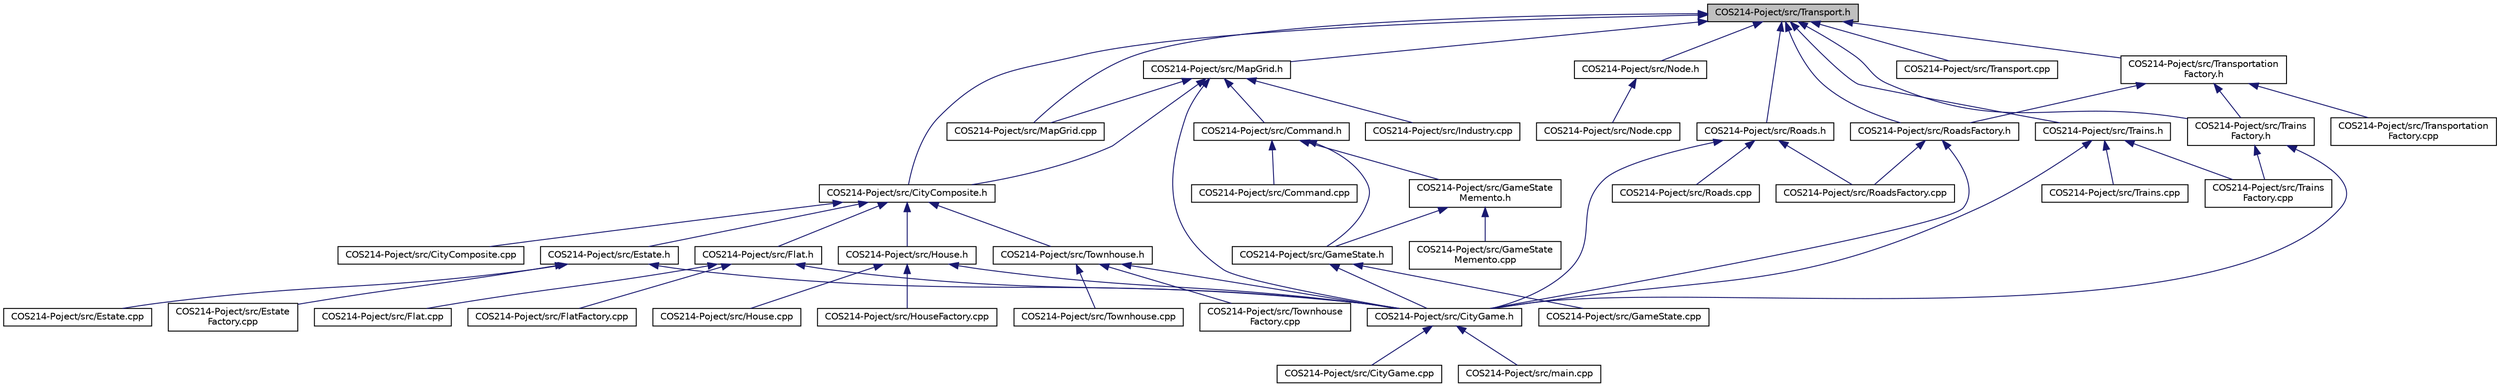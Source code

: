 digraph "COS214-Poject/src/Transport.h"
{
 // LATEX_PDF_SIZE
  edge [fontname="Helvetica",fontsize="10",labelfontname="Helvetica",labelfontsize="10"];
  node [fontname="Helvetica",fontsize="10",shape=record];
  Node1 [label="COS214-Poject/src/Transport.h",height=0.2,width=0.4,color="black", fillcolor="grey75", style="filled", fontcolor="black",tooltip=" "];
  Node1 -> Node2 [dir="back",color="midnightblue",fontsize="10",style="solid"];
  Node2 [label="COS214-Poject/src/CityComposite.h",height=0.2,width=0.4,color="black", fillcolor="white", style="filled",URL="$CityComposite_8h.html",tooltip="Defines the CityComposite class, which represents a composite structure containing multiple city zone..."];
  Node2 -> Node3 [dir="back",color="midnightblue",fontsize="10",style="solid"];
  Node3 [label="COS214-Poject/src/CityComposite.cpp",height=0.2,width=0.4,color="black", fillcolor="white", style="filled",URL="$CityComposite_8cpp.html",tooltip="Implementation of the CityComposite class, which manages zones, happiness, and tax adjustments for th..."];
  Node2 -> Node4 [dir="back",color="midnightblue",fontsize="10",style="solid"];
  Node4 [label="COS214-Poject/src/Estate.h",height=0.2,width=0.4,color="black", fillcolor="white", style="filled",URL="$Estate_8h.html",tooltip=" "];
  Node4 -> Node5 [dir="back",color="midnightblue",fontsize="10",style="solid"];
  Node5 [label="COS214-Poject/src/CityGame.h",height=0.2,width=0.4,color="black", fillcolor="white", style="filled",URL="$CityGame_8h.html",tooltip=" "];
  Node5 -> Node6 [dir="back",color="midnightblue",fontsize="10",style="solid"];
  Node6 [label="COS214-Poject/src/CityGame.cpp",height=0.2,width=0.4,color="black", fillcolor="white", style="filled",URL="$CityGame_8cpp.html",tooltip=" "];
  Node5 -> Node7 [dir="back",color="midnightblue",fontsize="10",style="solid"];
  Node7 [label="COS214-Poject/src/main.cpp",height=0.2,width=0.4,color="black", fillcolor="white", style="filled",URL="$main_8cpp.html",tooltip=" "];
  Node4 -> Node8 [dir="back",color="midnightblue",fontsize="10",style="solid"];
  Node8 [label="COS214-Poject/src/Estate.cpp",height=0.2,width=0.4,color="black", fillcolor="white", style="filled",URL="$Estate_8cpp.html",tooltip=" "];
  Node4 -> Node9 [dir="back",color="midnightblue",fontsize="10",style="solid"];
  Node9 [label="COS214-Poject/src/Estate\lFactory.cpp",height=0.2,width=0.4,color="black", fillcolor="white", style="filled",URL="$EstateFactory_8cpp.html",tooltip=" "];
  Node2 -> Node10 [dir="back",color="midnightblue",fontsize="10",style="solid"];
  Node10 [label="COS214-Poject/src/Flat.h",height=0.2,width=0.4,color="black", fillcolor="white", style="filled",URL="$Flat_8h.html",tooltip=" "];
  Node10 -> Node5 [dir="back",color="midnightblue",fontsize="10",style="solid"];
  Node10 -> Node11 [dir="back",color="midnightblue",fontsize="10",style="solid"];
  Node11 [label="COS214-Poject/src/Flat.cpp",height=0.2,width=0.4,color="black", fillcolor="white", style="filled",URL="$Flat_8cpp.html",tooltip=" "];
  Node10 -> Node12 [dir="back",color="midnightblue",fontsize="10",style="solid"];
  Node12 [label="COS214-Poject/src/FlatFactory.cpp",height=0.2,width=0.4,color="black", fillcolor="white", style="filled",URL="$FlatFactory_8cpp.html",tooltip=" "];
  Node2 -> Node13 [dir="back",color="midnightblue",fontsize="10",style="solid"];
  Node13 [label="COS214-Poject/src/House.h",height=0.2,width=0.4,color="black", fillcolor="white", style="filled",URL="$House_8h.html",tooltip="Header file for the House class, representing a residential building."];
  Node13 -> Node5 [dir="back",color="midnightblue",fontsize="10",style="solid"];
  Node13 -> Node14 [dir="back",color="midnightblue",fontsize="10",style="solid"];
  Node14 [label="COS214-Poject/src/House.cpp",height=0.2,width=0.4,color="black", fillcolor="white", style="filled",URL="$House_8cpp.html",tooltip=" "];
  Node13 -> Node15 [dir="back",color="midnightblue",fontsize="10",style="solid"];
  Node15 [label="COS214-Poject/src/HouseFactory.cpp",height=0.2,width=0.4,color="black", fillcolor="white", style="filled",URL="$HouseFactory_8cpp.html",tooltip=" "];
  Node2 -> Node16 [dir="back",color="midnightblue",fontsize="10",style="solid"];
  Node16 [label="COS214-Poject/src/Townhouse.h",height=0.2,width=0.4,color="black", fillcolor="white", style="filled",URL="$Townhouse_8h.html",tooltip=" "];
  Node16 -> Node5 [dir="back",color="midnightblue",fontsize="10",style="solid"];
  Node16 -> Node17 [dir="back",color="midnightblue",fontsize="10",style="solid"];
  Node17 [label="COS214-Poject/src/Townhouse.cpp",height=0.2,width=0.4,color="black", fillcolor="white", style="filled",URL="$Townhouse_8cpp.html",tooltip=" "];
  Node16 -> Node18 [dir="back",color="midnightblue",fontsize="10",style="solid"];
  Node18 [label="COS214-Poject/src/Townhouse\lFactory.cpp",height=0.2,width=0.4,color="black", fillcolor="white", style="filled",URL="$TownhouseFactory_8cpp.html",tooltip=" "];
  Node1 -> Node19 [dir="back",color="midnightblue",fontsize="10",style="solid"];
  Node19 [label="COS214-Poject/src/MapGrid.cpp",height=0.2,width=0.4,color="black", fillcolor="white", style="filled",URL="$MapGrid_8cpp.html",tooltip=" "];
  Node1 -> Node20 [dir="back",color="midnightblue",fontsize="10",style="solid"];
  Node20 [label="COS214-Poject/src/MapGrid.h",height=0.2,width=0.4,color="black", fillcolor="white", style="filled",URL="$MapGrid_8h.html",tooltip=" "];
  Node20 -> Node2 [dir="back",color="midnightblue",fontsize="10",style="solid"];
  Node20 -> Node5 [dir="back",color="midnightblue",fontsize="10",style="solid"];
  Node20 -> Node21 [dir="back",color="midnightblue",fontsize="10",style="solid"];
  Node21 [label="COS214-Poject/src/Command.h",height=0.2,width=0.4,color="black", fillcolor="white", style="filled",URL="$Command_8h.html",tooltip=" "];
  Node21 -> Node22 [dir="back",color="midnightblue",fontsize="10",style="solid"];
  Node22 [label="COS214-Poject/src/Command.cpp",height=0.2,width=0.4,color="black", fillcolor="white", style="filled",URL="$Command_8cpp.html",tooltip="Implementation of the Command interface and its concrete classes for executing and undoing actions on..."];
  Node21 -> Node23 [dir="back",color="midnightblue",fontsize="10",style="solid"];
  Node23 [label="COS214-Poject/src/GameState.h",height=0.2,width=0.4,color="black", fillcolor="white", style="filled",URL="$GameState_8h.html",tooltip=" "];
  Node23 -> Node5 [dir="back",color="midnightblue",fontsize="10",style="solid"];
  Node23 -> Node24 [dir="back",color="midnightblue",fontsize="10",style="solid"];
  Node24 [label="COS214-Poject/src/GameState.cpp",height=0.2,width=0.4,color="black", fillcolor="white", style="filled",URL="$GameState_8cpp.html",tooltip="Implementation of the GameState class for managing game states and command history."];
  Node21 -> Node25 [dir="back",color="midnightblue",fontsize="10",style="solid"];
  Node25 [label="COS214-Poject/src/GameState\lMemento.h",height=0.2,width=0.4,color="black", fillcolor="white", style="filled",URL="$GameStateMemento_8h.html",tooltip=" "];
  Node25 -> Node23 [dir="back",color="midnightblue",fontsize="10",style="solid"];
  Node25 -> Node26 [dir="back",color="midnightblue",fontsize="10",style="solid"];
  Node26 [label="COS214-Poject/src/GameState\lMemento.cpp",height=0.2,width=0.4,color="black", fillcolor="white", style="filled",URL="$GameStateMemento_8cpp.html",tooltip=" "];
  Node20 -> Node27 [dir="back",color="midnightblue",fontsize="10",style="solid"];
  Node27 [label="COS214-Poject/src/Industry.cpp",height=0.2,width=0.4,color="black", fillcolor="white", style="filled",URL="$Industry_8cpp.html",tooltip=" "];
  Node20 -> Node19 [dir="back",color="midnightblue",fontsize="10",style="solid"];
  Node1 -> Node28 [dir="back",color="midnightblue",fontsize="10",style="solid"];
  Node28 [label="COS214-Poject/src/Node.h",height=0.2,width=0.4,color="black", fillcolor="white", style="filled",URL="$Node_8h.html",tooltip=" "];
  Node28 -> Node29 [dir="back",color="midnightblue",fontsize="10",style="solid"];
  Node29 [label="COS214-Poject/src/Node.cpp",height=0.2,width=0.4,color="black", fillcolor="white", style="filled",URL="$Node_8cpp.html",tooltip=" "];
  Node1 -> Node30 [dir="back",color="midnightblue",fontsize="10",style="solid"];
  Node30 [label="COS214-Poject/src/Roads.h",height=0.2,width=0.4,color="black", fillcolor="white", style="filled",URL="$Roads_8h.html",tooltip=" "];
  Node30 -> Node5 [dir="back",color="midnightblue",fontsize="10",style="solid"];
  Node30 -> Node31 [dir="back",color="midnightblue",fontsize="10",style="solid"];
  Node31 [label="COS214-Poject/src/Roads.cpp",height=0.2,width=0.4,color="black", fillcolor="white", style="filled",URL="$Roads_8cpp.html",tooltip=" "];
  Node30 -> Node32 [dir="back",color="midnightblue",fontsize="10",style="solid"];
  Node32 [label="COS214-Poject/src/RoadsFactory.cpp",height=0.2,width=0.4,color="black", fillcolor="white", style="filled",URL="$RoadsFactory_8cpp.html",tooltip=" "];
  Node1 -> Node33 [dir="back",color="midnightblue",fontsize="10",style="solid"];
  Node33 [label="COS214-Poject/src/RoadsFactory.h",height=0.2,width=0.4,color="black", fillcolor="white", style="filled",URL="$RoadsFactory_8h.html",tooltip=" "];
  Node33 -> Node5 [dir="back",color="midnightblue",fontsize="10",style="solid"];
  Node33 -> Node32 [dir="back",color="midnightblue",fontsize="10",style="solid"];
  Node1 -> Node34 [dir="back",color="midnightblue",fontsize="10",style="solid"];
  Node34 [label="COS214-Poject/src/Trains.h",height=0.2,width=0.4,color="black", fillcolor="white", style="filled",URL="$Trains_8h.html",tooltip=" "];
  Node34 -> Node5 [dir="back",color="midnightblue",fontsize="10",style="solid"];
  Node34 -> Node35 [dir="back",color="midnightblue",fontsize="10",style="solid"];
  Node35 [label="COS214-Poject/src/Trains.cpp",height=0.2,width=0.4,color="black", fillcolor="white", style="filled",URL="$Trains_8cpp.html",tooltip=" "];
  Node34 -> Node36 [dir="back",color="midnightblue",fontsize="10",style="solid"];
  Node36 [label="COS214-Poject/src/Trains\lFactory.cpp",height=0.2,width=0.4,color="black", fillcolor="white", style="filled",URL="$TrainsFactory_8cpp.html",tooltip=" "];
  Node1 -> Node37 [dir="back",color="midnightblue",fontsize="10",style="solid"];
  Node37 [label="COS214-Poject/src/Trains\lFactory.h",height=0.2,width=0.4,color="black", fillcolor="white", style="filled",URL="$TrainsFactory_8h.html",tooltip=" "];
  Node37 -> Node5 [dir="back",color="midnightblue",fontsize="10",style="solid"];
  Node37 -> Node36 [dir="back",color="midnightblue",fontsize="10",style="solid"];
  Node1 -> Node38 [dir="back",color="midnightblue",fontsize="10",style="solid"];
  Node38 [label="COS214-Poject/src/Transport.cpp",height=0.2,width=0.4,color="black", fillcolor="white", style="filled",URL="$Transport_8cpp.html",tooltip=" "];
  Node1 -> Node39 [dir="back",color="midnightblue",fontsize="10",style="solid"];
  Node39 [label="COS214-Poject/src/Transportation\lFactory.h",height=0.2,width=0.4,color="black", fillcolor="white", style="filled",URL="$TransportationFactory_8h.html",tooltip=" "];
  Node39 -> Node33 [dir="back",color="midnightblue",fontsize="10",style="solid"];
  Node39 -> Node37 [dir="back",color="midnightblue",fontsize="10",style="solid"];
  Node39 -> Node40 [dir="back",color="midnightblue",fontsize="10",style="solid"];
  Node40 [label="COS214-Poject/src/Transportation\lFactory.cpp",height=0.2,width=0.4,color="black", fillcolor="white", style="filled",URL="$TransportationFactory_8cpp.html",tooltip=" "];
}
